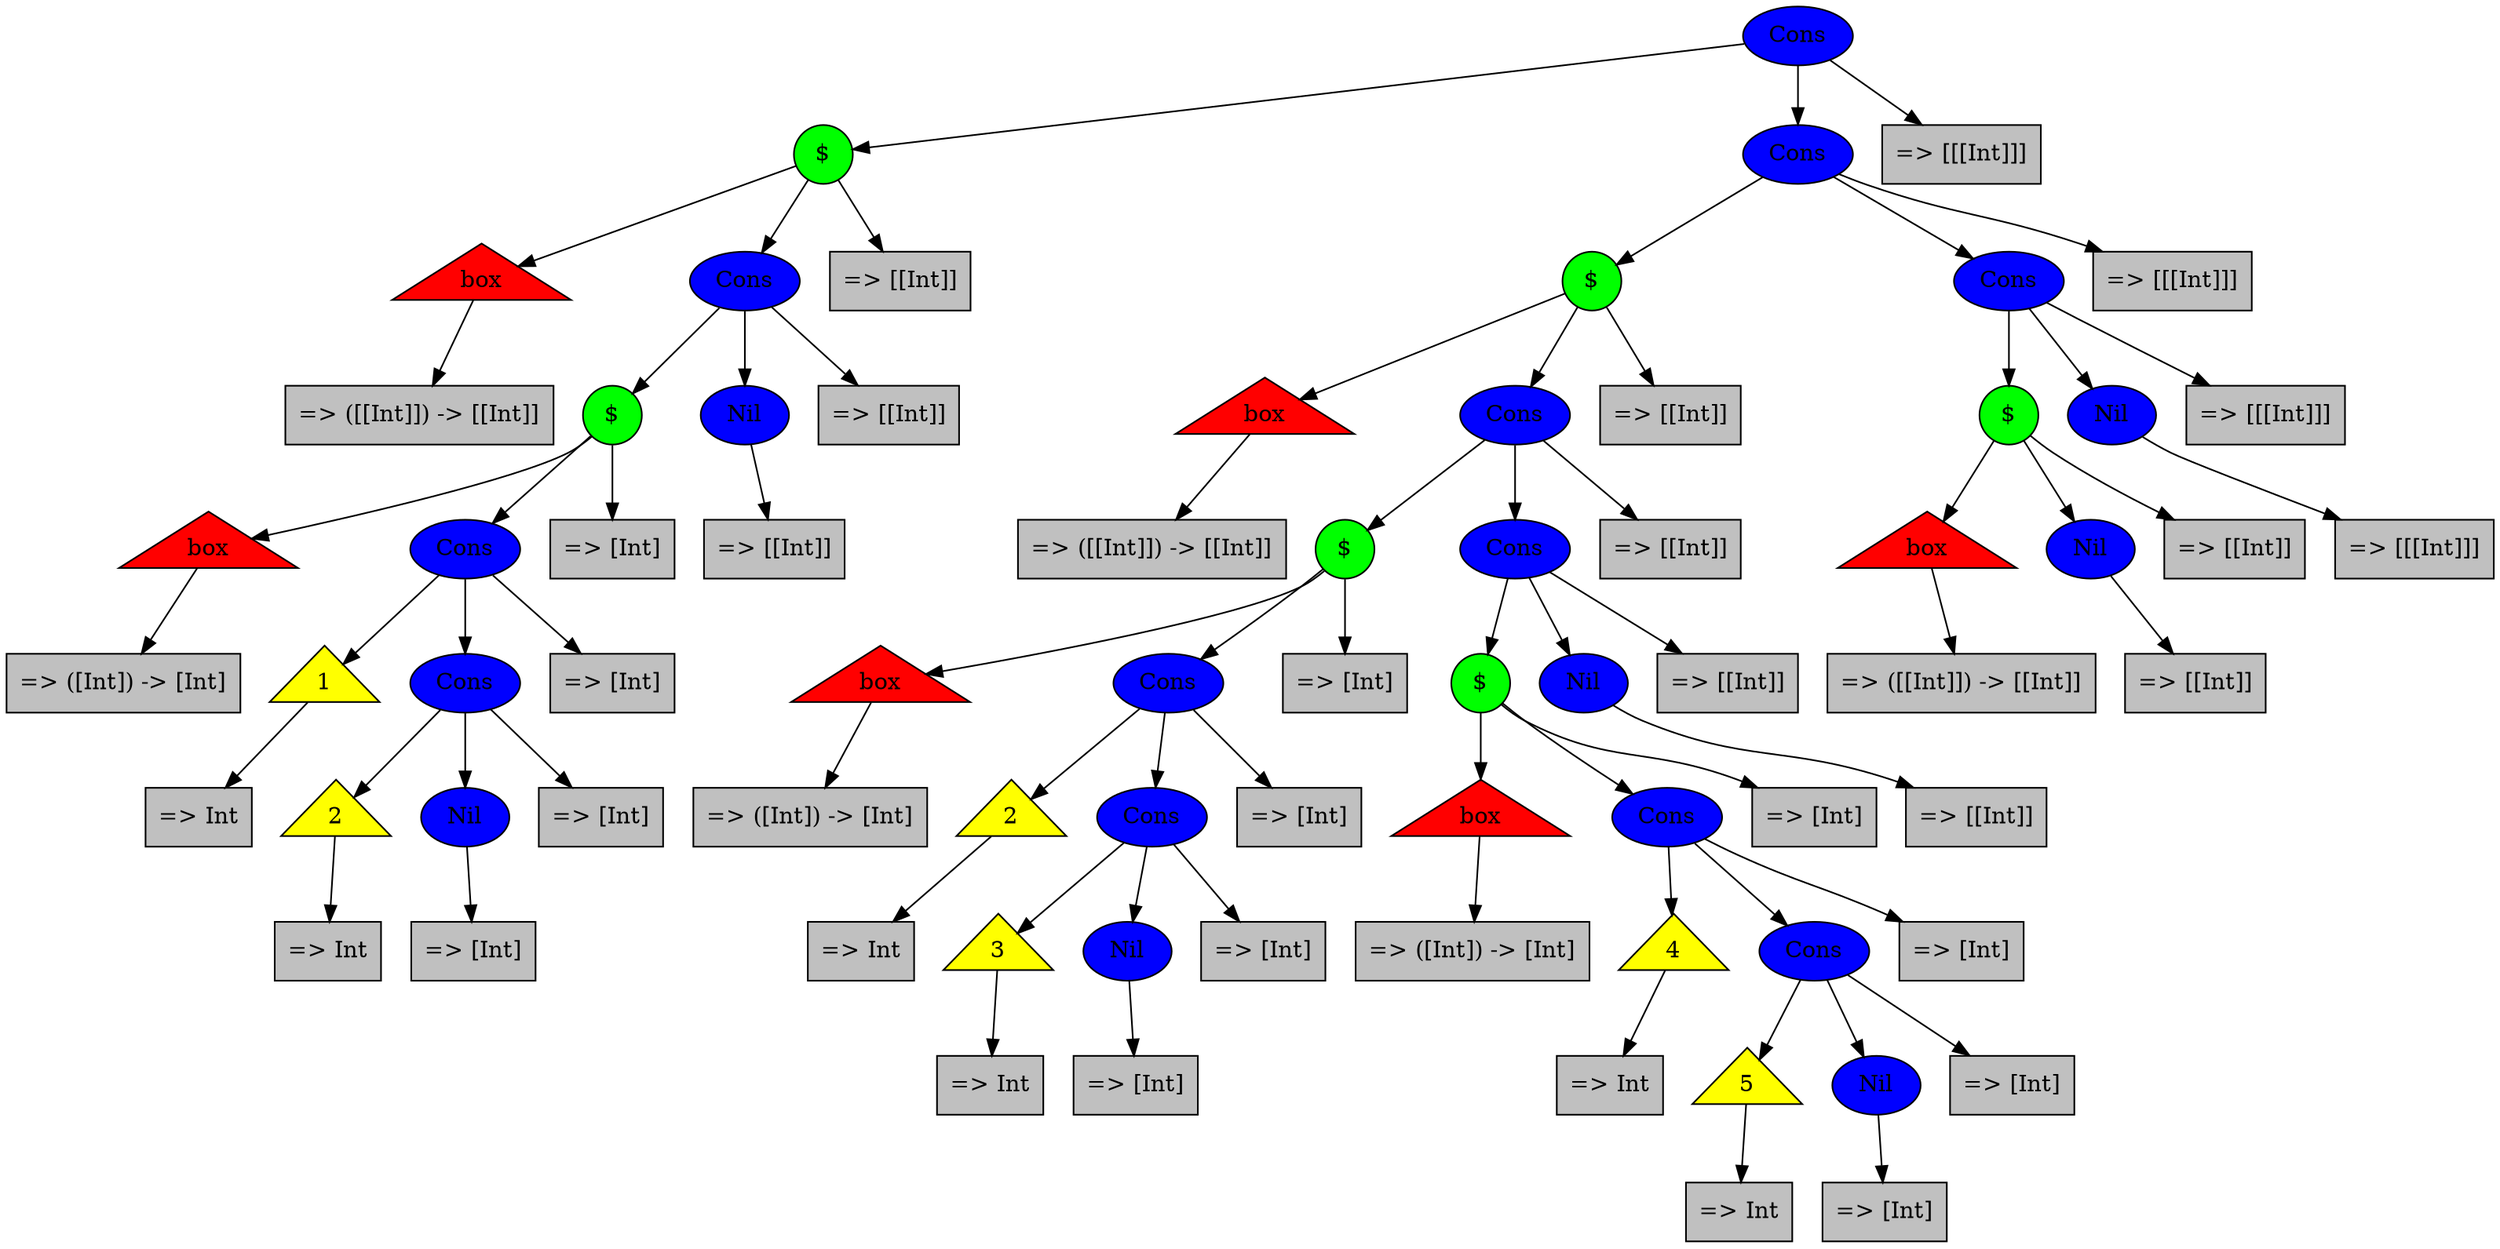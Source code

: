 digraph g {
ordering=out;n0[label="Cons",fillcolor=blue,style=filled,shape=ellipse];
n1[label=" =\> [[[Int]]]",fillcolor=gray,style=filled,shape=record];
n2[label="$",fillcolor=green,style=filled,shape=circle];
n3[label=" =\> [[Int]]",fillcolor=gray,style=filled,shape=record];
n4[label="box",fillcolor=red,style=filled,shape=triangle];
n5[label=" =\> ([[Int]]) -\> [[Int]]",fillcolor=gray,style=filled,shape=record];
n6[label="Cons",fillcolor=blue,style=filled,shape=ellipse];
n7[label=" =\> [[Int]]",fillcolor=gray,style=filled,shape=record];
n8[label="$",fillcolor=green,style=filled,shape=circle];
n9[label=" =\> [Int]",fillcolor=gray,style=filled,shape=record];
n10[label="box",fillcolor=red,style=filled,shape=triangle];
n11[label=" =\> ([Int]) -\> [Int]",fillcolor=gray,style=filled,shape=record];
n12[label="Cons",fillcolor=blue,style=filled,shape=ellipse];
n13[label=" =\> [Int]",fillcolor=gray,style=filled,shape=record];
n14[label="1",fillcolor=yellow,style=filled,shape=triangle];
n15[label=" =\> Int",fillcolor=gray,style=filled,shape=record];
n16[label="Cons",fillcolor=blue,style=filled,shape=ellipse];
n17[label=" =\> [Int]",fillcolor=gray,style=filled,shape=record];
n18[label="2",fillcolor=yellow,style=filled,shape=triangle];
n19[label=" =\> Int",fillcolor=gray,style=filled,shape=record];
n20[label="Nil",fillcolor=blue,style=filled,shape=ellipse];
n21[label=" =\> [Int]",fillcolor=gray,style=filled,shape=record];
n22[label="Nil",fillcolor=blue,style=filled,shape=ellipse];
n23[label=" =\> [[Int]]",fillcolor=gray,style=filled,shape=record];
n24[label="Cons",fillcolor=blue,style=filled,shape=ellipse];
n25[label=" =\> [[[Int]]]",fillcolor=gray,style=filled,shape=record];
n26[label="$",fillcolor=green,style=filled,shape=circle];
n27[label=" =\> [[Int]]",fillcolor=gray,style=filled,shape=record];
n28[label="box",fillcolor=red,style=filled,shape=triangle];
n29[label=" =\> ([[Int]]) -\> [[Int]]",fillcolor=gray,style=filled,shape=record];
n30[label="Cons",fillcolor=blue,style=filled,shape=ellipse];
n31[label=" =\> [[Int]]",fillcolor=gray,style=filled,shape=record];
n32[label="$",fillcolor=green,style=filled,shape=circle];
n33[label=" =\> [Int]",fillcolor=gray,style=filled,shape=record];
n34[label="box",fillcolor=red,style=filled,shape=triangle];
n35[label=" =\> ([Int]) -\> [Int]",fillcolor=gray,style=filled,shape=record];
n36[label="Cons",fillcolor=blue,style=filled,shape=ellipse];
n37[label=" =\> [Int]",fillcolor=gray,style=filled,shape=record];
n38[label="2",fillcolor=yellow,style=filled,shape=triangle];
n39[label=" =\> Int",fillcolor=gray,style=filled,shape=record];
n40[label="Cons",fillcolor=blue,style=filled,shape=ellipse];
n41[label=" =\> [Int]",fillcolor=gray,style=filled,shape=record];
n42[label="3",fillcolor=yellow,style=filled,shape=triangle];
n43[label=" =\> Int",fillcolor=gray,style=filled,shape=record];
n44[label="Nil",fillcolor=blue,style=filled,shape=ellipse];
n45[label=" =\> [Int]",fillcolor=gray,style=filled,shape=record];
n46[label="Cons",fillcolor=blue,style=filled,shape=ellipse];
n47[label=" =\> [[Int]]",fillcolor=gray,style=filled,shape=record];
n48[label="$",fillcolor=green,style=filled,shape=circle];
n49[label=" =\> [Int]",fillcolor=gray,style=filled,shape=record];
n50[label="box",fillcolor=red,style=filled,shape=triangle];
n51[label=" =\> ([Int]) -\> [Int]",fillcolor=gray,style=filled,shape=record];
n52[label="Cons",fillcolor=blue,style=filled,shape=ellipse];
n53[label=" =\> [Int]",fillcolor=gray,style=filled,shape=record];
n54[label="4",fillcolor=yellow,style=filled,shape=triangle];
n55[label=" =\> Int",fillcolor=gray,style=filled,shape=record];
n56[label="Cons",fillcolor=blue,style=filled,shape=ellipse];
n57[label=" =\> [Int]",fillcolor=gray,style=filled,shape=record];
n58[label="5",fillcolor=yellow,style=filled,shape=triangle];
n59[label=" =\> Int",fillcolor=gray,style=filled,shape=record];
n60[label="Nil",fillcolor=blue,style=filled,shape=ellipse];
n61[label=" =\> [Int]",fillcolor=gray,style=filled,shape=record];
n62[label="Nil",fillcolor=blue,style=filled,shape=ellipse];
n63[label=" =\> [[Int]]",fillcolor=gray,style=filled,shape=record];
n64[label="Cons",fillcolor=blue,style=filled,shape=ellipse];
n65[label=" =\> [[[Int]]]",fillcolor=gray,style=filled,shape=record];
n66[label="$",fillcolor=green,style=filled,shape=circle];
n67[label=" =\> [[Int]]",fillcolor=gray,style=filled,shape=record];
n68[label="box",fillcolor=red,style=filled,shape=triangle];
n69[label=" =\> ([[Int]]) -\> [[Int]]",fillcolor=gray,style=filled,shape=record];
n70[label="Nil",fillcolor=blue,style=filled,shape=ellipse];
n71[label=" =\> [[Int]]",fillcolor=gray,style=filled,shape=record];
n72[label="Nil",fillcolor=blue,style=filled,shape=ellipse];
n73[label=" =\> [[[Int]]]",fillcolor=gray,style=filled,shape=record];
n4 -> n5;
n10 -> n11;
n14 -> n15;
n18 -> n19;
n20 -> n21;
n16 -> n18;
n16 -> n20;
n16 -> n17;
n12 -> n14;
n12 -> n16;
n12 -> n13;
n8 -> n10;
n8 -> n12;
n8 -> n9;
n22 -> n23;
n6 -> n8;
n6 -> n22;
n6 -> n7;
n2 -> n4;
n2 -> n6;
n2 -> n3;
n28 -> n29;
n34 -> n35;
n38 -> n39;
n42 -> n43;
n44 -> n45;
n40 -> n42;
n40 -> n44;
n40 -> n41;
n36 -> n38;
n36 -> n40;
n36 -> n37;
n32 -> n34;
n32 -> n36;
n32 -> n33;
n50 -> n51;
n54 -> n55;
n58 -> n59;
n60 -> n61;
n56 -> n58;
n56 -> n60;
n56 -> n57;
n52 -> n54;
n52 -> n56;
n52 -> n53;
n48 -> n50;
n48 -> n52;
n48 -> n49;
n62 -> n63;
n46 -> n48;
n46 -> n62;
n46 -> n47;
n30 -> n32;
n30 -> n46;
n30 -> n31;
n26 -> n28;
n26 -> n30;
n26 -> n27;
n68 -> n69;
n70 -> n71;
n66 -> n68;
n66 -> n70;
n66 -> n67;
n72 -> n73;
n64 -> n66;
n64 -> n72;
n64 -> n65;
n24 -> n26;
n24 -> n64;
n24 -> n25;
n0 -> n2;
n0 -> n24;
n0 -> n1;
}
